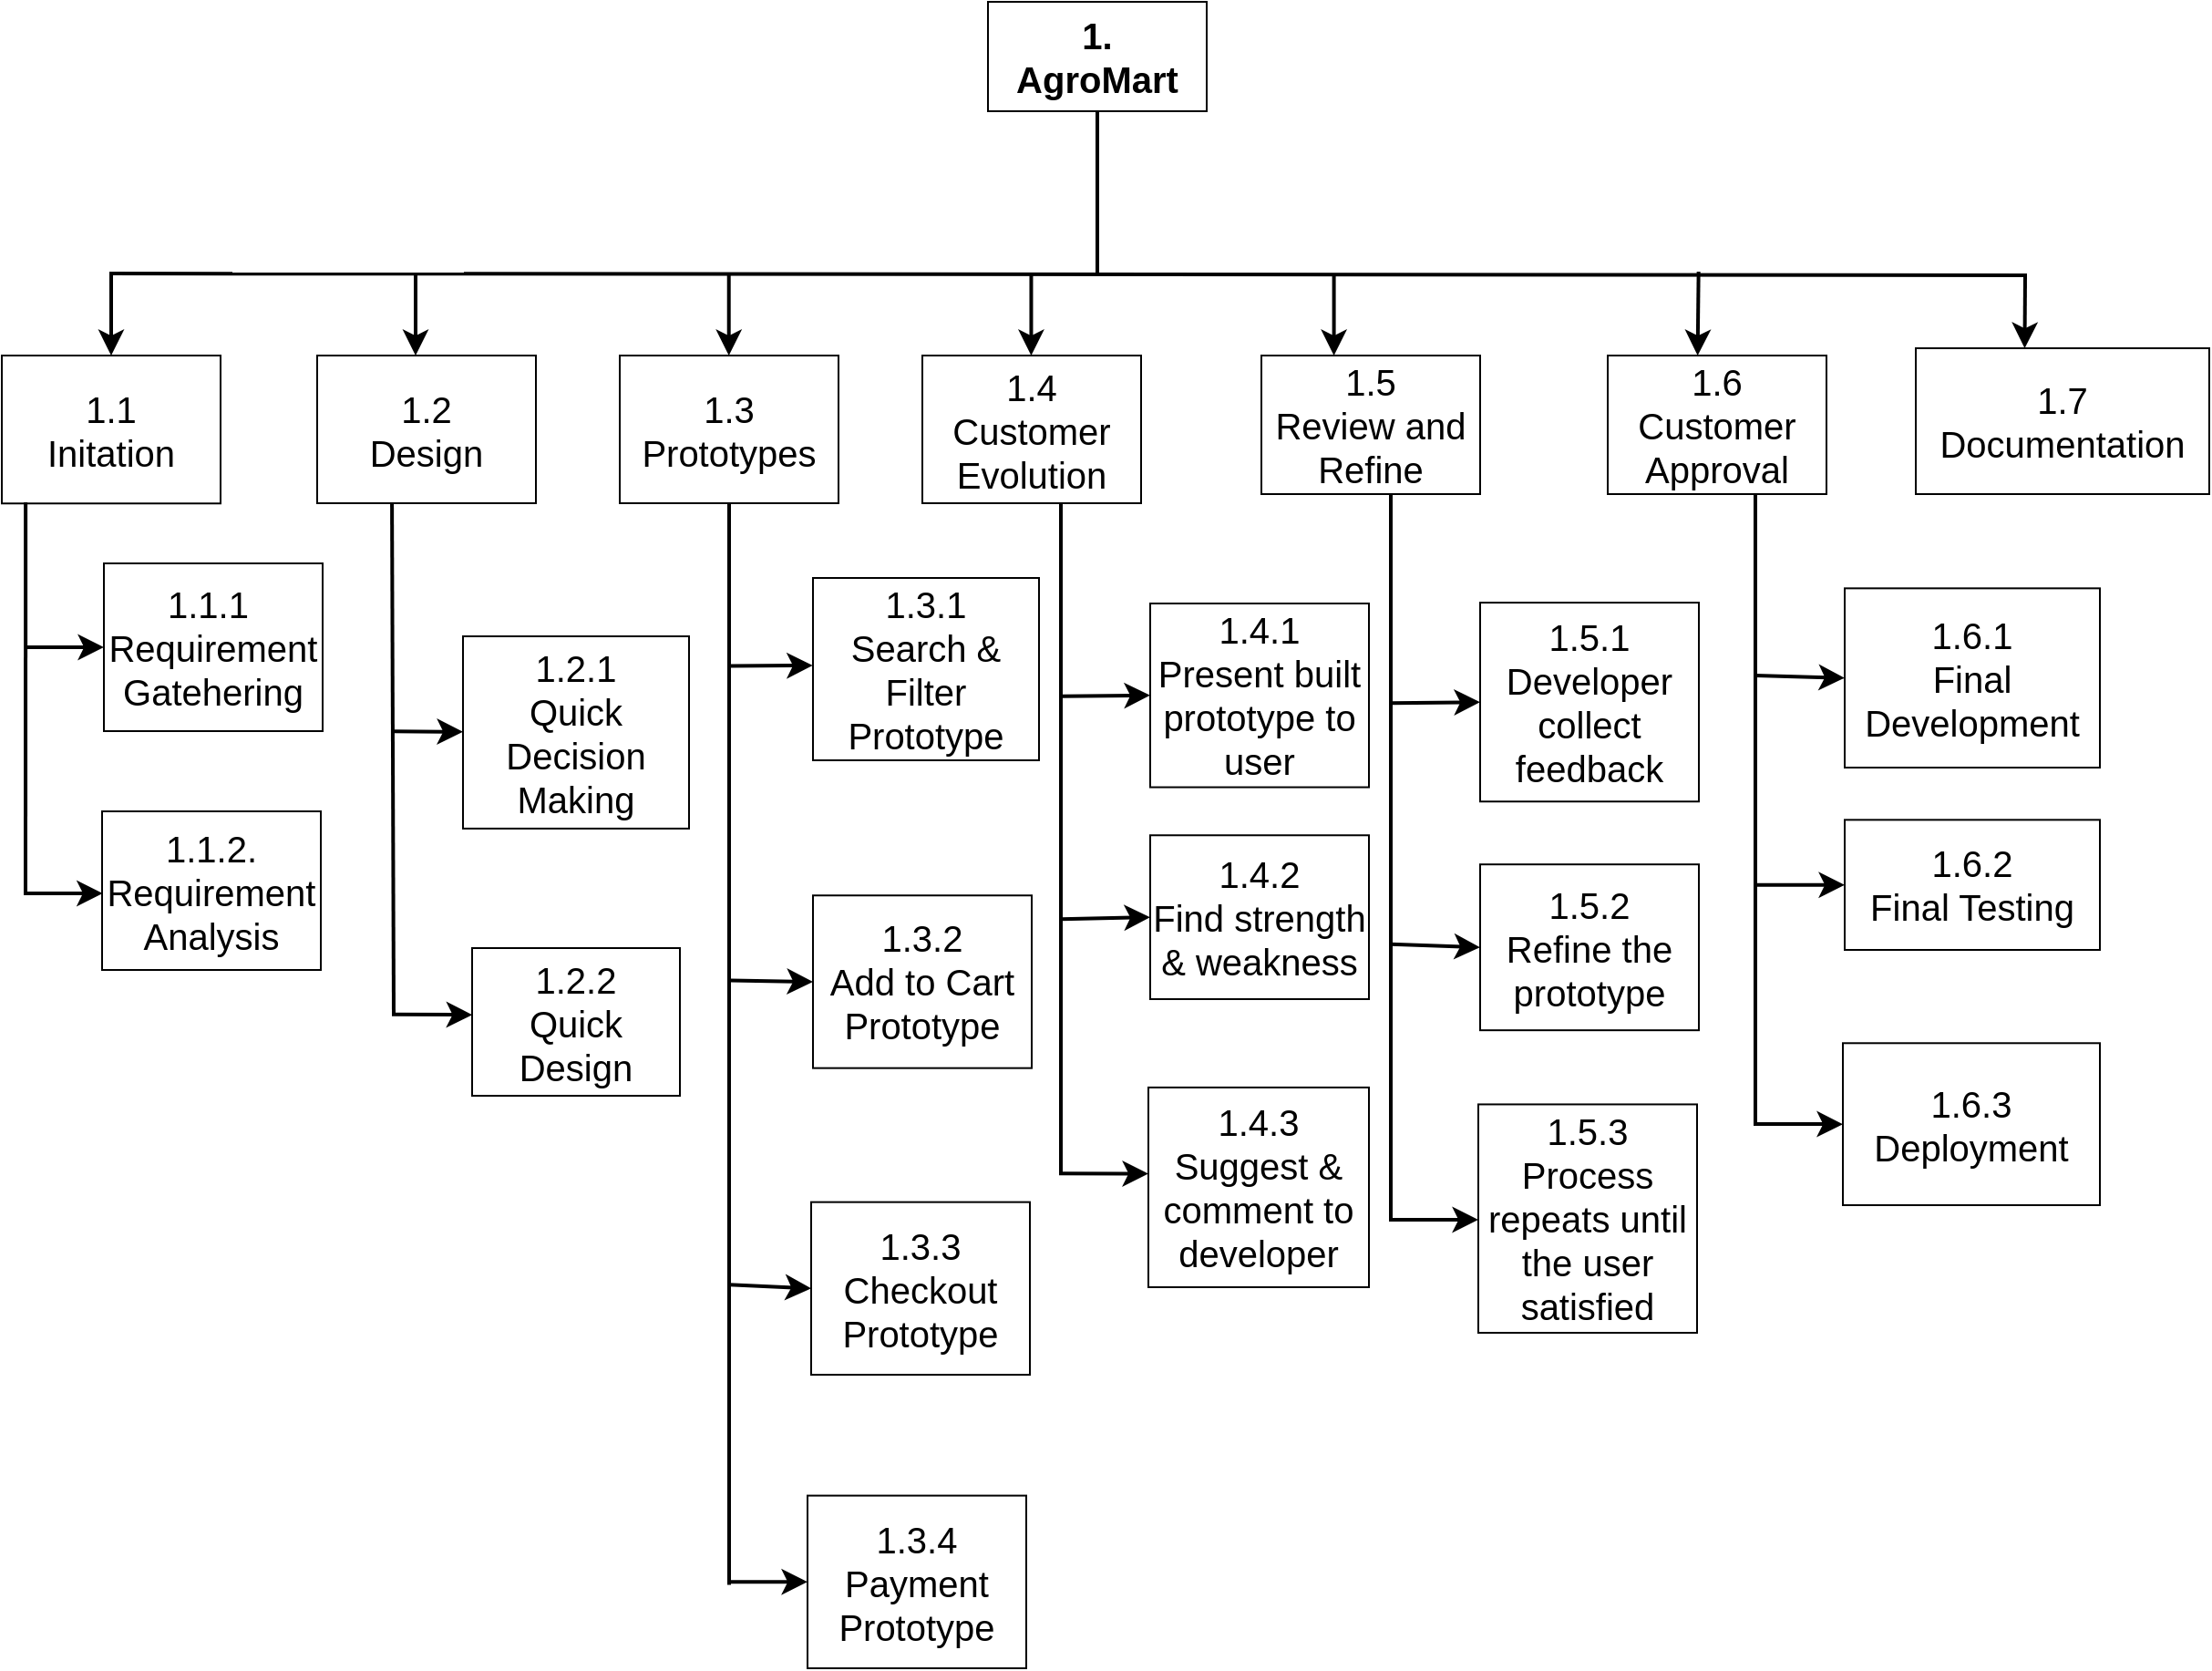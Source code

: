 <mxfile version="21.2.9" type="device">
  <diagram name="Page-1" id="tzplS1Nw9_0ZMxFAnvV5">
    <mxGraphModel dx="1743" dy="1333" grid="1" gridSize="10" guides="1" tooltips="1" connect="1" arrows="1" fold="1" page="0" pageScale="1" pageWidth="850" pageHeight="1100" math="0" shadow="0">
      <root>
        <mxCell id="0" />
        <mxCell id="1" parent="0" />
        <mxCell id="LjtixPhpLmeqq4RMl3_7-2" value="&lt;font style=&quot;font-size: 20px;&quot;&gt;&lt;b&gt;1.&lt;br&gt;AgroMart&lt;/b&gt;&lt;/font&gt;" style="rounded=0;whiteSpace=wrap;html=1;fontSize=16;" vertex="1" parent="1">
          <mxGeometry x="320" y="-120" width="120" height="60" as="geometry" />
        </mxCell>
        <mxCell id="LjtixPhpLmeqq4RMl3_7-3" value="&lt;font style=&quot;font-size: 20px;&quot;&gt;1.4&lt;br&gt;Customer Evolution&lt;/font&gt;" style="rounded=0;whiteSpace=wrap;html=1;fontSize=16;" vertex="1" parent="1">
          <mxGeometry x="284" y="74" width="120" height="81" as="geometry" />
        </mxCell>
        <mxCell id="LjtixPhpLmeqq4RMl3_7-6" value="&lt;font style=&quot;font-size: 20px;&quot;&gt;1.5&lt;br&gt;Review and Refine&lt;/font&gt;" style="rounded=0;whiteSpace=wrap;html=1;fontSize=16;" vertex="1" parent="1">
          <mxGeometry x="470" y="74" width="120" height="76" as="geometry" />
        </mxCell>
        <mxCell id="LjtixPhpLmeqq4RMl3_7-11" value="" style="endArrow=none;html=1;rounded=0;fontSize=12;startSize=8;endSize=8;curved=1;strokeWidth=2;" edge="1" parent="1">
          <mxGeometry width="50" height="50" relative="1" as="geometry">
            <mxPoint x="380" y="29" as="sourcePoint" />
            <mxPoint x="380" y="-60" as="targetPoint" />
          </mxGeometry>
        </mxCell>
        <mxCell id="LjtixPhpLmeqq4RMl3_7-12" value="" style="endArrow=none;html=1;rounded=0;fontSize=12;startSize=8;endSize=8;curved=1;strokeWidth=2;" edge="1" parent="1">
          <mxGeometry width="50" height="50" relative="1" as="geometry">
            <mxPoint x="-162" y="29" as="sourcePoint" />
            <mxPoint x="890" y="30" as="targetPoint" />
          </mxGeometry>
        </mxCell>
        <mxCell id="LjtixPhpLmeqq4RMl3_7-14" value="" style="endArrow=classic;html=1;rounded=0;fontSize=12;startSize=8;endSize=8;curved=1;strokeWidth=2;" edge="1" parent="1">
          <mxGeometry width="50" height="50" relative="1" as="geometry">
            <mxPoint x="709.83" y="28" as="sourcePoint" />
            <mxPoint x="709.33" y="74" as="targetPoint" />
          </mxGeometry>
        </mxCell>
        <mxCell id="LjtixPhpLmeqq4RMl3_7-19" value="" style="endArrow=classic;html=1;rounded=0;fontSize=12;startSize=8;endSize=8;curved=1;entryX=0.5;entryY=0;entryDx=0;entryDy=0;strokeWidth=2;" edge="1" parent="1">
          <mxGeometry width="50" height="50" relative="1" as="geometry">
            <mxPoint x="6" y="29" as="sourcePoint" />
            <mxPoint x="6" y="74" as="targetPoint" />
          </mxGeometry>
        </mxCell>
        <mxCell id="LjtixPhpLmeqq4RMl3_7-20" value="" style="endArrow=classic;html=1;rounded=0;fontSize=12;startSize=8;endSize=8;curved=1;entryX=0.5;entryY=0;entryDx=0;entryDy=0;strokeWidth=2;" edge="1" parent="1">
          <mxGeometry width="50" height="50" relative="1" as="geometry">
            <mxPoint x="177.86" y="29" as="sourcePoint" />
            <mxPoint x="177.86" y="74" as="targetPoint" />
          </mxGeometry>
        </mxCell>
        <mxCell id="LjtixPhpLmeqq4RMl3_7-21" value="" style="endArrow=classic;html=1;rounded=0;fontSize=12;startSize=8;endSize=8;curved=1;entryX=0.5;entryY=0;entryDx=0;entryDy=0;strokeWidth=2;" edge="1" parent="1">
          <mxGeometry width="50" height="50" relative="1" as="geometry">
            <mxPoint x="343.73" y="29" as="sourcePoint" />
            <mxPoint x="343.73" y="74" as="targetPoint" />
          </mxGeometry>
        </mxCell>
        <mxCell id="LjtixPhpLmeqq4RMl3_7-22" value="" style="endArrow=classic;html=1;rounded=0;fontSize=12;startSize=8;endSize=8;curved=1;entryX=0.5;entryY=0;entryDx=0;entryDy=0;strokeWidth=2;" edge="1" parent="1">
          <mxGeometry width="50" height="50" relative="1" as="geometry">
            <mxPoint x="509.8" y="29" as="sourcePoint" />
            <mxPoint x="509.8" y="74" as="targetPoint" />
          </mxGeometry>
        </mxCell>
        <mxCell id="LjtixPhpLmeqq4RMl3_7-23" value="&lt;font style=&quot;font-size: 20px;&quot;&gt;1.6&lt;br&gt;Customer Approval&lt;/font&gt;" style="rounded=0;whiteSpace=wrap;html=1;fontSize=16;" vertex="1" parent="1">
          <mxGeometry x="660" y="74" width="120" height="76" as="geometry" />
        </mxCell>
        <mxCell id="LjtixPhpLmeqq4RMl3_7-54" value="" style="group" vertex="1" connectable="0" parent="1">
          <mxGeometry x="-48" y="74" width="204" height="405" as="geometry" />
        </mxCell>
        <mxCell id="LjtixPhpLmeqq4RMl3_7-25" value="" style="edgeStyle=none;curved=1;rounded=0;orthogonalLoop=1;jettySize=auto;html=1;fontSize=12;startSize=8;endSize=8;strokeWidth=2;" edge="1" parent="LjtixPhpLmeqq4RMl3_7-54" target="LjtixPhpLmeqq4RMl3_7-24">
          <mxGeometry relative="1" as="geometry">
            <mxPoint x="42" y="206.162" as="sourcePoint" />
          </mxGeometry>
        </mxCell>
        <mxCell id="LjtixPhpLmeqq4RMl3_7-5" value="&lt;font style=&quot;font-size: 20px;&quot;&gt;1.2&lt;br&gt;Design&lt;/font&gt;" style="rounded=0;whiteSpace=wrap;html=1;fontSize=16;" vertex="1" parent="LjtixPhpLmeqq4RMl3_7-54">
          <mxGeometry width="120" height="81" as="geometry" />
        </mxCell>
        <mxCell id="LjtixPhpLmeqq4RMl3_7-24" value="&lt;font style=&quot;font-size: 20px;&quot;&gt;1.2.1&lt;br&gt;Quick Decision Making&lt;/font&gt;" style="rounded=0;whiteSpace=wrap;html=1;fontSize=16;" vertex="1" parent="LjtixPhpLmeqq4RMl3_7-54">
          <mxGeometry x="80" y="154" width="124" height="105.45" as="geometry" />
        </mxCell>
        <mxCell id="LjtixPhpLmeqq4RMl3_7-30" value="" style="endArrow=none;html=1;rounded=0;fontSize=12;startSize=8;endSize=8;curved=1;entryX=0.342;entryY=1;entryDx=0;entryDy=0;entryPerimeter=0;strokeWidth=2;" edge="1" parent="LjtixPhpLmeqq4RMl3_7-54" target="LjtixPhpLmeqq4RMl3_7-5">
          <mxGeometry width="50" height="50" relative="1" as="geometry">
            <mxPoint x="42" y="362.04" as="sourcePoint" />
            <mxPoint x="46" y="261.474" as="targetPoint" />
          </mxGeometry>
        </mxCell>
        <mxCell id="LjtixPhpLmeqq4RMl3_7-78" value="" style="group" vertex="1" connectable="0" parent="LjtixPhpLmeqq4RMl3_7-54">
          <mxGeometry x="41" y="325" width="158" height="81" as="geometry" />
        </mxCell>
        <mxCell id="LjtixPhpLmeqq4RMl3_7-27" value="" style="edgeStyle=none;curved=1;rounded=0;orthogonalLoop=1;jettySize=auto;html=1;fontSize=12;startSize=8;endSize=8;strokeWidth=2;entryX=0.001;entryY=0.452;entryDx=0;entryDy=0;entryPerimeter=0;" edge="1" parent="LjtixPhpLmeqq4RMl3_7-78" target="LjtixPhpLmeqq4RMl3_7-26">
          <mxGeometry relative="1" as="geometry">
            <mxPoint y="36.364" as="sourcePoint" />
          </mxGeometry>
        </mxCell>
        <mxCell id="LjtixPhpLmeqq4RMl3_7-26" value="&lt;font style=&quot;font-size: 20px;&quot;&gt;1.2.2&lt;br&gt;Quick Design&lt;/font&gt;" style="whiteSpace=wrap;html=1;fontSize=16;rounded=0;" vertex="1" parent="LjtixPhpLmeqq4RMl3_7-78">
          <mxGeometry x="44" width="114" height="81" as="geometry" />
        </mxCell>
        <mxCell id="LjtixPhpLmeqq4RMl3_7-55" value="" style="group" vertex="1" connectable="0" parent="1">
          <mxGeometry x="118" y="74" width="230" height="720" as="geometry" />
        </mxCell>
        <mxCell id="LjtixPhpLmeqq4RMl3_7-8" value="&lt;font style=&quot;font-size: 20px;&quot;&gt;1.3&lt;br&gt;Prototypes&lt;/font&gt;" style="rounded=0;whiteSpace=wrap;html=1;fontSize=16;" vertex="1" parent="LjtixPhpLmeqq4RMl3_7-55">
          <mxGeometry width="120" height="81" as="geometry" />
        </mxCell>
        <mxCell id="LjtixPhpLmeqq4RMl3_7-75" value="" style="group" vertex="1" connectable="0" parent="LjtixPhpLmeqq4RMl3_7-55">
          <mxGeometry x="60" y="125" width="170" height="595" as="geometry" />
        </mxCell>
        <mxCell id="LjtixPhpLmeqq4RMl3_7-28" value="&lt;font style=&quot;font-size: 20px;&quot;&gt;1.3.1&lt;br&gt;Search &amp;amp; Filter&lt;br&gt;Prototype&lt;/font&gt;" style="rounded=0;whiteSpace=wrap;html=1;fontSize=16;" vertex="1" parent="LjtixPhpLmeqq4RMl3_7-75">
          <mxGeometry x="46" y="-3" width="124" height="100" as="geometry" />
        </mxCell>
        <mxCell id="LjtixPhpLmeqq4RMl3_7-34" value="" style="endArrow=none;html=1;rounded=0;fontSize=12;startSize=8;endSize=8;curved=1;entryX=0.5;entryY=1;entryDx=0;entryDy=0;strokeWidth=2;" edge="1" parent="LjtixPhpLmeqq4RMl3_7-75" target="LjtixPhpLmeqq4RMl3_7-8">
          <mxGeometry width="50" height="50" relative="1" as="geometry">
            <mxPoint y="549.231" as="sourcePoint" />
            <mxPoint x="48" y="135.729" as="targetPoint" />
          </mxGeometry>
        </mxCell>
        <mxCell id="LjtixPhpLmeqq4RMl3_7-35" value="&lt;font style=&quot;font-size: 20px;&quot;&gt;1.3.2&lt;br&gt;Add to Cart Prototype&lt;/font&gt;" style="rounded=0;whiteSpace=wrap;html=1;fontSize=16;" vertex="1" parent="LjtixPhpLmeqq4RMl3_7-75">
          <mxGeometry x="46" y="171.13" width="120" height="94.695" as="geometry" />
        </mxCell>
        <mxCell id="LjtixPhpLmeqq4RMl3_7-36" value="&lt;font style=&quot;font-size: 20px;&quot;&gt;1.3.3&lt;br&gt;Checkout Prototype&lt;/font&gt;" style="rounded=0;whiteSpace=wrap;html=1;fontSize=16;" vertex="1" parent="LjtixPhpLmeqq4RMl3_7-75">
          <mxGeometry x="45" y="339.324" width="120" height="94.695" as="geometry" />
        </mxCell>
        <mxCell id="LjtixPhpLmeqq4RMl3_7-37" value="&lt;font style=&quot;font-size: 20px;&quot;&gt;1.3.4&lt;br&gt;Payment Prototype&lt;/font&gt;" style="rounded=0;whiteSpace=wrap;html=1;fontSize=16;" vertex="1" parent="LjtixPhpLmeqq4RMl3_7-75">
          <mxGeometry x="43" y="500.305" width="120" height="94.695" as="geometry" />
        </mxCell>
        <mxCell id="LjtixPhpLmeqq4RMl3_7-38" value="" style="edgeStyle=none;curved=1;rounded=0;orthogonalLoop=1;jettySize=auto;html=1;fontSize=12;startSize=8;endSize=8;strokeWidth=2;entryX=-0.001;entryY=0.48;entryDx=0;entryDy=0;entryPerimeter=0;" edge="1" parent="LjtixPhpLmeqq4RMl3_7-75" target="LjtixPhpLmeqq4RMl3_7-28">
          <mxGeometry relative="1" as="geometry">
            <mxPoint x="1" y="45.271" as="sourcePoint" />
            <mxPoint x="45" y="46.274" as="targetPoint" />
          </mxGeometry>
        </mxCell>
        <mxCell id="LjtixPhpLmeqq4RMl3_7-39" value="" style="edgeStyle=none;curved=1;rounded=0;orthogonalLoop=1;jettySize=auto;html=1;fontSize=12;startSize=8;endSize=8;strokeWidth=2;entryX=0;entryY=0.5;entryDx=0;entryDy=0;" edge="1" parent="LjtixPhpLmeqq4RMl3_7-75" target="LjtixPhpLmeqq4RMl3_7-35">
          <mxGeometry relative="1" as="geometry">
            <mxPoint x="1" y="217.798" as="sourcePoint" />
            <mxPoint x="46" y="228.278" as="targetPoint" />
          </mxGeometry>
        </mxCell>
        <mxCell id="LjtixPhpLmeqq4RMl3_7-40" value="" style="edgeStyle=none;curved=1;rounded=0;orthogonalLoop=1;jettySize=auto;html=1;fontSize=12;startSize=8;endSize=8;strokeWidth=2;entryX=0;entryY=0.5;entryDx=0;entryDy=0;" edge="1" parent="LjtixPhpLmeqq4RMl3_7-75" target="LjtixPhpLmeqq4RMl3_7-36">
          <mxGeometry relative="1" as="geometry">
            <mxPoint y="384.595" as="sourcePoint" />
            <mxPoint x="44" y="385.093" as="targetPoint" />
          </mxGeometry>
        </mxCell>
        <mxCell id="LjtixPhpLmeqq4RMl3_7-41" value="" style="edgeStyle=none;curved=1;rounded=0;orthogonalLoop=1;jettySize=auto;html=1;fontSize=12;startSize=8;endSize=8;strokeWidth=2;entryX=0;entryY=0.5;entryDx=0;entryDy=0;" edge="1" parent="LjtixPhpLmeqq4RMl3_7-75" target="LjtixPhpLmeqq4RMl3_7-37">
          <mxGeometry relative="1" as="geometry">
            <mxPoint y="547.653" as="sourcePoint" />
            <mxPoint x="44" y="558.132" as="targetPoint" />
          </mxGeometry>
        </mxCell>
        <mxCell id="LjtixPhpLmeqq4RMl3_7-56" value="" style="group" vertex="1" connectable="0" parent="1">
          <mxGeometry x="359" y="155" width="170" height="430" as="geometry" />
        </mxCell>
        <mxCell id="LjtixPhpLmeqq4RMl3_7-42" value="&lt;font style=&quot;font-size: 20px;&quot;&gt;1.4.1&lt;br&gt;Present built prototype to user&lt;/font&gt;" style="rounded=0;whiteSpace=wrap;html=1;fontSize=16;container=0;" vertex="1" parent="LjtixPhpLmeqq4RMl3_7-56">
          <mxGeometry x="50" y="54.997" width="120" height="100.784" as="geometry" />
        </mxCell>
        <mxCell id="LjtixPhpLmeqq4RMl3_7-43" value="" style="endArrow=none;html=1;rounded=0;fontSize=12;startSize=8;endSize=8;curved=1;strokeWidth=2;" edge="1" parent="LjtixPhpLmeqq4RMl3_7-56">
          <mxGeometry width="50" height="50" relative="1" as="geometry">
            <mxPoint x="1" y="367.643" as="sourcePoint" />
            <mxPoint x="1" as="targetPoint" />
          </mxGeometry>
        </mxCell>
        <mxCell id="LjtixPhpLmeqq4RMl3_7-44" value="&lt;font style=&quot;font-size: 20px;&quot;&gt;1.4.2&lt;br&gt;Find strength &amp;amp; weakness&lt;/font&gt;" style="rounded=0;whiteSpace=wrap;html=1;fontSize=16;container=0;" vertex="1" parent="LjtixPhpLmeqq4RMl3_7-56">
          <mxGeometry x="50" y="182.13" width="120" height="89.87" as="geometry" />
        </mxCell>
        <mxCell id="LjtixPhpLmeqq4RMl3_7-45" value="&lt;font style=&quot;font-size: 20px;&quot;&gt;1.4.3&lt;br&gt;Suggest &amp;amp; comment to developer&lt;/font&gt;" style="rounded=0;whiteSpace=wrap;html=1;fontSize=16;container=0;" vertex="1" parent="LjtixPhpLmeqq4RMl3_7-56">
          <mxGeometry x="49" y="320.45" width="121" height="109.55" as="geometry" />
        </mxCell>
        <mxCell id="LjtixPhpLmeqq4RMl3_7-47" value="" style="edgeStyle=none;curved=1;rounded=0;orthogonalLoop=1;jettySize=auto;html=1;fontSize=12;startSize=8;endSize=8;strokeWidth=2;entryX=0;entryY=0.5;entryDx=0;entryDy=0;" edge="1" parent="LjtixPhpLmeqq4RMl3_7-56" target="LjtixPhpLmeqq4RMl3_7-42">
          <mxGeometry relative="1" as="geometry">
            <mxPoint x="1" y="105.931" as="sourcePoint" />
            <mxPoint x="41" y="130.856" as="targetPoint" />
          </mxGeometry>
        </mxCell>
        <mxCell id="LjtixPhpLmeqq4RMl3_7-48" value="" style="edgeStyle=none;curved=1;rounded=0;orthogonalLoop=1;jettySize=auto;html=1;fontSize=12;startSize=8;endSize=8;strokeWidth=2;entryX=0;entryY=0.5;entryDx=0;entryDy=0;" edge="1" parent="LjtixPhpLmeqq4RMl3_7-56" target="LjtixPhpLmeqq4RMl3_7-44">
          <mxGeometry relative="1" as="geometry">
            <mxPoint x="1" y="228.063" as="sourcePoint" />
            <mxPoint x="50" y="235.254" as="targetPoint" />
          </mxGeometry>
        </mxCell>
        <mxCell id="LjtixPhpLmeqq4RMl3_7-49" value="" style="edgeStyle=none;curved=1;rounded=0;orthogonalLoop=1;jettySize=auto;html=1;fontSize=12;startSize=8;endSize=8;strokeWidth=2;entryX=0;entryY=0.5;entryDx=0;entryDy=0;" edge="1" parent="LjtixPhpLmeqq4RMl3_7-56">
          <mxGeometry relative="1" as="geometry">
            <mxPoint y="367.643" as="sourcePoint" />
            <mxPoint x="49" y="367.724" as="targetPoint" />
          </mxGeometry>
        </mxCell>
        <mxCell id="LjtixPhpLmeqq4RMl3_7-66" value="" style="group" vertex="1" connectable="0" parent="1">
          <mxGeometry x="740" y="150" width="190" height="390.003" as="geometry" />
        </mxCell>
        <mxCell id="LjtixPhpLmeqq4RMl3_7-67" value="&lt;font style=&quot;font-size: 20px;&quot;&gt;1.6.1&lt;br&gt;Final Development&lt;/font&gt;" style="rounded=0;whiteSpace=wrap;html=1;fontSize=16;container=0;" vertex="1" parent="LjtixPhpLmeqq4RMl3_7-66">
          <mxGeometry x="50" y="51.68" width="140" height="98.32" as="geometry" />
        </mxCell>
        <mxCell id="LjtixPhpLmeqq4RMl3_7-68" value="" style="endArrow=none;html=1;rounded=0;fontSize=12;startSize=8;endSize=8;curved=1;strokeWidth=2;" edge="1" parent="LjtixPhpLmeqq4RMl3_7-66">
          <mxGeometry width="50" height="50" relative="1" as="geometry">
            <mxPoint x="1" y="345.495" as="sourcePoint" />
            <mxPoint x="1" as="targetPoint" />
          </mxGeometry>
        </mxCell>
        <mxCell id="LjtixPhpLmeqq4RMl3_7-69" value="&lt;font style=&quot;font-size: 20px;&quot;&gt;1.6.2&lt;br&gt;Final Testing&lt;/font&gt;" style="rounded=0;whiteSpace=wrap;html=1;fontSize=16;container=0;" vertex="1" parent="LjtixPhpLmeqq4RMl3_7-66">
          <mxGeometry x="50" y="178.67" width="140" height="71.33" as="geometry" />
        </mxCell>
        <mxCell id="LjtixPhpLmeqq4RMl3_7-71" value="" style="edgeStyle=none;curved=1;rounded=0;orthogonalLoop=1;jettySize=auto;html=1;fontSize=12;startSize=8;endSize=8;strokeWidth=2;entryX=0;entryY=0.5;entryDx=0;entryDy=0;" edge="1" parent="LjtixPhpLmeqq4RMl3_7-66" target="LjtixPhpLmeqq4RMl3_7-67">
          <mxGeometry relative="1" as="geometry">
            <mxPoint x="1" y="99.55" as="sourcePoint" />
            <mxPoint x="41" y="122.973" as="targetPoint" />
          </mxGeometry>
        </mxCell>
        <mxCell id="LjtixPhpLmeqq4RMl3_7-72" value="" style="edgeStyle=none;curved=1;rounded=0;orthogonalLoop=1;jettySize=auto;html=1;fontSize=12;startSize=8;endSize=8;strokeWidth=2;entryX=0;entryY=0.5;entryDx=0;entryDy=0;" edge="1" parent="LjtixPhpLmeqq4RMl3_7-66" target="LjtixPhpLmeqq4RMl3_7-69">
          <mxGeometry relative="1" as="geometry">
            <mxPoint x="1" y="214.324" as="sourcePoint" />
            <mxPoint x="50" y="221.082" as="targetPoint" />
          </mxGeometry>
        </mxCell>
        <mxCell id="LjtixPhpLmeqq4RMl3_7-79" value="" style="group" vertex="1" connectable="0" parent="LjtixPhpLmeqq4RMl3_7-66">
          <mxGeometry y="301.143" width="190" height="88.86" as="geometry" />
        </mxCell>
        <mxCell id="LjtixPhpLmeqq4RMl3_7-70" value="&lt;font style=&quot;font-size: 20px;&quot;&gt;1.6.3&lt;br&gt;Deployment&lt;/font&gt;" style="rounded=0;whiteSpace=wrap;html=1;fontSize=16;container=0;" vertex="1" parent="LjtixPhpLmeqq4RMl3_7-79">
          <mxGeometry x="49" width="141" height="88.86" as="geometry" />
        </mxCell>
        <mxCell id="LjtixPhpLmeqq4RMl3_7-73" value="" style="edgeStyle=none;curved=1;rounded=0;orthogonalLoop=1;jettySize=auto;html=1;fontSize=12;startSize=8;endSize=8;strokeWidth=2;entryX=0;entryY=0.5;entryDx=0;entryDy=0;" edge="1" parent="LjtixPhpLmeqq4RMl3_7-79">
          <mxGeometry relative="1" as="geometry">
            <mxPoint y="44.352" as="sourcePoint" />
            <mxPoint x="49" y="44.428" as="targetPoint" />
          </mxGeometry>
        </mxCell>
        <mxCell id="LjtixPhpLmeqq4RMl3_7-76" value="" style="group" vertex="1" connectable="0" parent="1">
          <mxGeometry x="540" y="150" width="170" height="460" as="geometry" />
        </mxCell>
        <mxCell id="LjtixPhpLmeqq4RMl3_7-58" value="&lt;font style=&quot;font-size: 20px;&quot;&gt;1.5.1&lt;br&gt;Developer collect feedback&lt;/font&gt;" style="rounded=0;whiteSpace=wrap;html=1;fontSize=16;container=0;" vertex="1" parent="LjtixPhpLmeqq4RMl3_7-76">
          <mxGeometry x="50" y="59.53" width="120" height="109.091" as="geometry" />
        </mxCell>
        <mxCell id="LjtixPhpLmeqq4RMl3_7-59" value="" style="endArrow=none;html=1;rounded=0;fontSize=12;startSize=8;endSize=8;curved=1;strokeWidth=2;" edge="1" parent="LjtixPhpLmeqq4RMl3_7-76">
          <mxGeometry width="50" height="50" relative="1" as="geometry">
            <mxPoint x="1" y="397.947" as="sourcePoint" />
            <mxPoint x="1" as="targetPoint" />
          </mxGeometry>
        </mxCell>
        <mxCell id="LjtixPhpLmeqq4RMl3_7-60" value="&lt;font style=&quot;font-size: 20px;&quot;&gt;1.5.2&lt;br&gt;Refine the prototype&lt;/font&gt;" style="rounded=0;whiteSpace=wrap;html=1;fontSize=16;container=0;" vertex="1" parent="LjtixPhpLmeqq4RMl3_7-76">
          <mxGeometry x="50" y="203.101" width="120" height="90.975" as="geometry" />
        </mxCell>
        <mxCell id="LjtixPhpLmeqq4RMl3_7-61" value="&lt;font style=&quot;font-size: 20px;&quot;&gt;1.5.3&lt;br&gt;Process repeats until the user satisfied&lt;/font&gt;" style="rounded=0;whiteSpace=wrap;html=1;fontSize=16;container=0;" vertex="1" parent="LjtixPhpLmeqq4RMl3_7-76">
          <mxGeometry x="49" y="334.721" width="120" height="125.279" as="geometry" />
        </mxCell>
        <mxCell id="LjtixPhpLmeqq4RMl3_7-62" value="" style="edgeStyle=none;curved=1;rounded=0;orthogonalLoop=1;jettySize=auto;html=1;fontSize=12;startSize=8;endSize=8;strokeWidth=2;entryX=0;entryY=0.5;entryDx=0;entryDy=0;" edge="1" parent="LjtixPhpLmeqq4RMl3_7-76" target="LjtixPhpLmeqq4RMl3_7-58">
          <mxGeometry relative="1" as="geometry">
            <mxPoint x="1" y="114.663" as="sourcePoint" />
            <mxPoint x="41" y="141.642" as="targetPoint" />
          </mxGeometry>
        </mxCell>
        <mxCell id="LjtixPhpLmeqq4RMl3_7-63" value="" style="edgeStyle=none;curved=1;rounded=0;orthogonalLoop=1;jettySize=auto;html=1;fontSize=12;startSize=8;endSize=8;strokeWidth=2;entryX=0;entryY=0.5;entryDx=0;entryDy=0;" edge="1" parent="LjtixPhpLmeqq4RMl3_7-76" target="LjtixPhpLmeqq4RMl3_7-60">
          <mxGeometry relative="1" as="geometry">
            <mxPoint x="1" y="246.862" as="sourcePoint" />
            <mxPoint x="50" y="254.646" as="targetPoint" />
          </mxGeometry>
        </mxCell>
        <mxCell id="LjtixPhpLmeqq4RMl3_7-64" value="" style="edgeStyle=none;curved=1;rounded=0;orthogonalLoop=1;jettySize=auto;html=1;fontSize=12;startSize=8;endSize=8;strokeWidth=2;entryX=0;entryY=0.5;entryDx=0;entryDy=0;" edge="1" parent="LjtixPhpLmeqq4RMl3_7-76">
          <mxGeometry relative="1" as="geometry">
            <mxPoint y="397.947" as="sourcePoint" />
            <mxPoint x="49" y="398.035" as="targetPoint" />
          </mxGeometry>
        </mxCell>
        <mxCell id="LjtixPhpLmeqq4RMl3_7-13" value="" style="endArrow=classic;html=1;rounded=0;fontSize=12;startSize=8;endSize=8;curved=1;entryX=0.5;entryY=0;entryDx=0;entryDy=0;strokeWidth=2;" edge="1" parent="1" target="LjtixPhpLmeqq4RMl3_7-7">
          <mxGeometry width="50" height="50" relative="1" as="geometry">
            <mxPoint x="-161" y="29" as="sourcePoint" />
            <mxPoint x="-79" y="144" as="targetPoint" />
          </mxGeometry>
        </mxCell>
        <mxCell id="LjtixPhpLmeqq4RMl3_7-15" value="" style="edgeStyle=none;curved=1;rounded=0;orthogonalLoop=1;jettySize=auto;html=1;fontSize=12;startSize=8;endSize=8;strokeWidth=2;entryX=0;entryY=0.5;entryDx=0;entryDy=0;" edge="1" parent="1" target="LjtixPhpLmeqq4RMl3_7-4">
          <mxGeometry relative="1" as="geometry">
            <mxPoint x="-208" y="234" as="sourcePoint" />
          </mxGeometry>
        </mxCell>
        <mxCell id="LjtixPhpLmeqq4RMl3_7-7" value="&lt;font style=&quot;font-size: 20px;&quot;&gt;1.1&lt;br&gt;Initation&lt;/font&gt;" style="rounded=0;whiteSpace=wrap;html=1;fontSize=16;" vertex="1" parent="1">
          <mxGeometry x="-221" y="74" width="120" height="81.134" as="geometry" />
        </mxCell>
        <mxCell id="LjtixPhpLmeqq4RMl3_7-29" value="" style="endArrow=none;html=1;rounded=0;fontSize=12;startSize=8;endSize=8;curved=1;entryX=0.109;entryY=0.992;entryDx=0;entryDy=0;entryPerimeter=0;strokeWidth=2;" edge="1" parent="1" target="LjtixPhpLmeqq4RMl3_7-7">
          <mxGeometry width="50" height="50" relative="1" as="geometry">
            <mxPoint x="-208" y="370" as="sourcePoint" />
            <mxPoint x="-253" y="217.336" as="targetPoint" />
          </mxGeometry>
        </mxCell>
        <mxCell id="LjtixPhpLmeqq4RMl3_7-4" value="&lt;font style=&quot;font-size: 20px;&quot;&gt;1.1.1&amp;nbsp;&lt;br&gt;Requirement Gatehering&lt;/font&gt;" style="rounded=0;whiteSpace=wrap;html=1;fontSize=16;" vertex="1" parent="1">
          <mxGeometry x="-165" y="188" width="120" height="92" as="geometry" />
        </mxCell>
        <mxCell id="LjtixPhpLmeqq4RMl3_7-77" value="" style="group" vertex="1" connectable="0" parent="1">
          <mxGeometry x="-209" y="324" width="163" height="87" as="geometry" />
        </mxCell>
        <mxCell id="LjtixPhpLmeqq4RMl3_7-18" value="" style="edgeStyle=none;curved=1;rounded=0;orthogonalLoop=1;jettySize=auto;html=1;fontSize=12;startSize=8;endSize=8;strokeWidth=2;entryX=0.003;entryY=0.517;entryDx=0;entryDy=0;entryPerimeter=0;" edge="1" parent="LjtixPhpLmeqq4RMl3_7-77" target="LjtixPhpLmeqq4RMl3_7-16">
          <mxGeometry relative="1" as="geometry">
            <mxPoint y="45" as="sourcePoint" />
          </mxGeometry>
        </mxCell>
        <mxCell id="LjtixPhpLmeqq4RMl3_7-16" value="&lt;font style=&quot;font-size: 20px;&quot;&gt;1.1.2.&lt;br&gt;Requirement Analysis&lt;/font&gt;" style="rounded=0;whiteSpace=wrap;html=1;fontSize=16;" vertex="1" parent="LjtixPhpLmeqq4RMl3_7-77">
          <mxGeometry x="43" width="120" height="87" as="geometry" />
        </mxCell>
        <mxCell id="LjtixPhpLmeqq4RMl3_7-81" value="&lt;font style=&quot;font-size: 20px;&quot;&gt;1.7&lt;br&gt;Documentation&lt;/font&gt;" style="rounded=0;whiteSpace=wrap;html=1;fontSize=16;container=0;" vertex="1" parent="1">
          <mxGeometry x="829" y="70" width="161" height="80" as="geometry" />
        </mxCell>
        <mxCell id="LjtixPhpLmeqq4RMl3_7-83" value="" style="endArrow=classic;html=1;rounded=0;fontSize=12;startSize=8;endSize=8;curved=1;strokeWidth=2;" edge="1" parent="1">
          <mxGeometry width="50" height="50" relative="1" as="geometry">
            <mxPoint x="889" y="30" as="sourcePoint" />
            <mxPoint x="888.75" y="70" as="targetPoint" />
          </mxGeometry>
        </mxCell>
      </root>
    </mxGraphModel>
  </diagram>
</mxfile>

